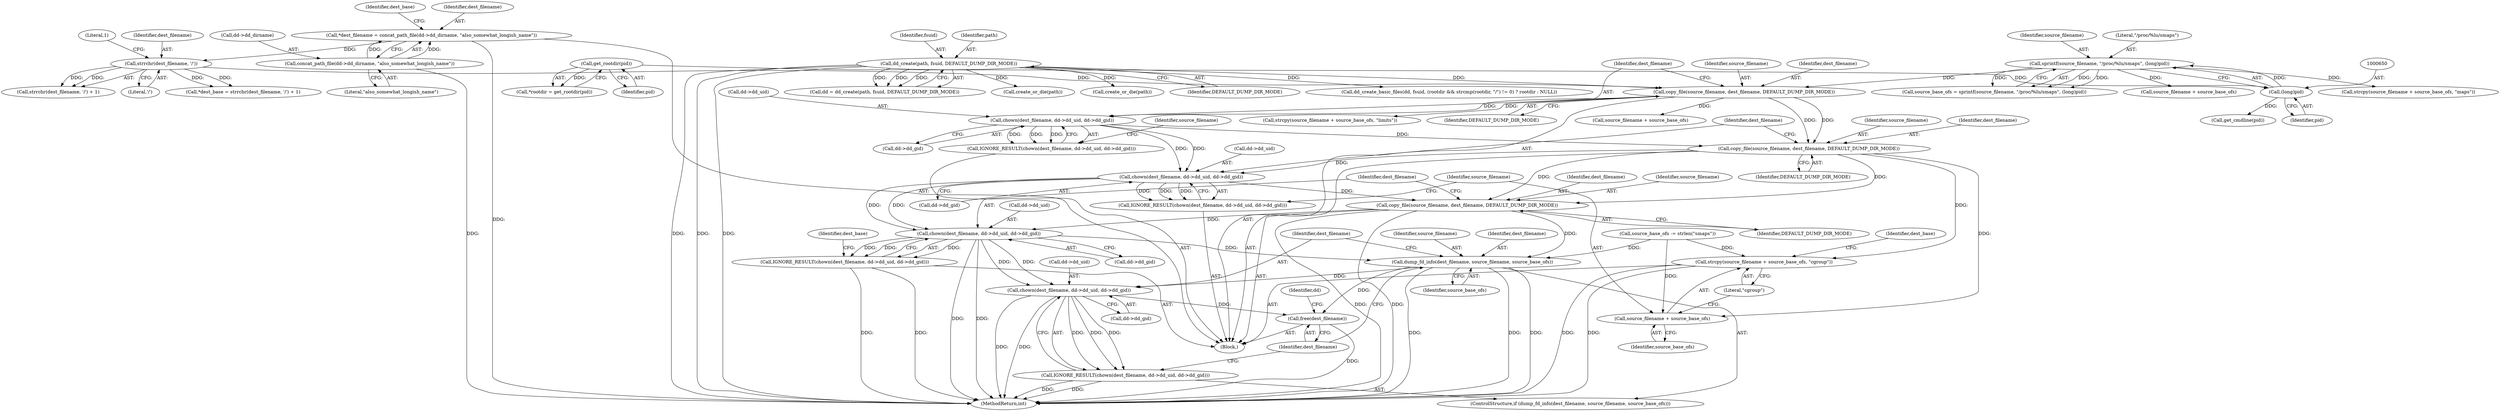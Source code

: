 digraph "0_abrt_80408e9e24a1c10f85fd969e1853e0f192157f92_0@API" {
"1000685" [label="(Call,chown(dest_filename, dd->dd_uid, dd->dd_gid))"];
"1000680" [label="(Call,copy_file(source_filename, dest_filename, DEFAULT_DUMP_DIR_MODE))"];
"1000646" [label="(Call,sprintf(source_filename, \"/proc/%lu/smaps\", (long)pid))"];
"1000649" [label="(Call,(long)pid)"];
"1000627" [label="(Call,get_rootdir(pid))"];
"1000668" [label="(Call,strrchr(dest_filename, '/'))"];
"1000657" [label="(Call,*dest_filename = concat_path_file(dd->dd_dirname, \"also_somewhat_longish_name\"))"];
"1000659" [label="(Call,concat_path_file(dd->dd_dirname, \"also_somewhat_longish_name\"))"];
"1000617" [label="(Call,dd_create(path, fsuid, DEFAULT_DUMP_DIR_MODE))"];
"1000684" [label="(Call,IGNORE_RESULT(chown(dest_filename, dd->dd_uid, dd->dd_gid)))"];
"1000701" [label="(Call,copy_file(source_filename, dest_filename, DEFAULT_DUMP_DIR_MODE))"];
"1000706" [label="(Call,chown(dest_filename, dd->dd_uid, dd->dd_gid))"];
"1000705" [label="(Call,IGNORE_RESULT(chown(dest_filename, dd->dd_uid, dd->dd_gid)))"];
"1000722" [label="(Call,copy_file(source_filename, dest_filename, DEFAULT_DUMP_DIR_MODE))"];
"1000727" [label="(Call,chown(dest_filename, dd->dd_uid, dd->dd_gid))"];
"1000726" [label="(Call,IGNORE_RESULT(chown(dest_filename, dd->dd_uid, dd->dd_gid)))"];
"1000739" [label="(Call,dump_fd_info(dest_filename, source_filename, source_base_ofs))"];
"1000744" [label="(Call,chown(dest_filename, dd->dd_uid, dd->dd_gid))"];
"1000743" [label="(Call,IGNORE_RESULT(chown(dest_filename, dd->dd_uid, dd->dd_gid)))"];
"1000752" [label="(Call,free(dest_filename))"];
"1000714" [label="(Call,strcpy(source_filename + source_base_ofs, \"cgroup\"))"];
"1000715" [label="(Call,source_filename + source_base_ofs)"];
"1000708" [label="(Call,dd->dd_uid)"];
"1000618" [label="(Identifier,path)"];
"1000726" [label="(Call,IGNORE_RESULT(chown(dest_filename, dd->dd_uid, dd->dd_gid)))"];
"1000695" [label="(Identifier,source_filename)"];
"1000753" [label="(Identifier,dest_filename)"];
"1000720" [label="(Identifier,dest_base)"];
"1000739" [label="(Call,dump_fd_info(dest_filename, source_filename, source_base_ofs))"];
"1000671" [label="(Literal,1)"];
"1000706" [label="(Call,chown(dest_filename, dd->dd_uid, dd->dd_gid))"];
"1000724" [label="(Identifier,dest_filename)"];
"1000672" [label="(Call,strcpy(source_filename + source_base_ofs, \"maps\"))"];
"1000693" [label="(Call,strcpy(source_filename + source_base_ofs, \"limits\"))"];
"1000648" [label="(Literal,\"/proc/%lu/smaps\")"];
"1000670" [label="(Literal,'/')"];
"1000646" [label="(Call,sprintf(source_filename, \"/proc/%lu/smaps\", (long)pid))"];
"1000701" [label="(Call,copy_file(source_filename, dest_filename, DEFAULT_DUMP_DIR_MODE))"];
"1000681" [label="(Identifier,source_filename)"];
"1000684" [label="(Call,IGNORE_RESULT(chown(dest_filename, dd->dd_uid, dd->dd_gid)))"];
"1000666" [label="(Identifier,dest_base)"];
"1000746" [label="(Call,dd->dd_uid)"];
"1000619" [label="(Identifier,fsuid)"];
"1000722" [label="(Call,copy_file(source_filename, dest_filename, DEFAULT_DUMP_DIR_MODE))"];
"1000714" [label="(Call,strcpy(source_filename + source_base_ofs, \"cgroup\"))"];
"1000716" [label="(Identifier,source_filename)"];
"1000667" [label="(Call,strrchr(dest_filename, '/') + 1)"];
"1000743" [label="(Call,IGNORE_RESULT(chown(dest_filename, dd->dd_uid, dd->dd_gid)))"];
"1000889" [label="(Call,create_or_die(path))"];
"1000687" [label="(Call,dd->dd_uid)"];
"1000855" [label="(Call,create_or_die(path))"];
"1000736" [label="(Identifier,dest_base)"];
"1000715" [label="(Call,source_filename + source_base_ofs)"];
"1000628" [label="(Identifier,pid)"];
"1000658" [label="(Identifier,dest_filename)"];
"1000729" [label="(Call,dd->dd_uid)"];
"1000740" [label="(Identifier,dest_filename)"];
"1000644" [label="(Call,source_base_ofs = sprintf(source_filename, \"/proc/%lu/smaps\", (long)pid))"];
"1000744" [label="(Call,chown(dest_filename, dd->dd_uid, dd->dd_gid))"];
"1000755" [label="(Identifier,dd)"];
"1000725" [label="(Identifier,DEFAULT_DUMP_DIR_MODE)"];
"1000620" [label="(Identifier,DEFAULT_DUMP_DIR_MODE)"];
"1000680" [label="(Call,copy_file(source_filename, dest_filename, DEFAULT_DUMP_DIR_MODE))"];
"1000683" [label="(Identifier,DEFAULT_DUMP_DIR_MODE)"];
"1000659" [label="(Call,concat_path_file(dd->dd_dirname, \"also_somewhat_longish_name\"))"];
"1000812" [label="(Call,get_cmdline(pid))"];
"1000738" [label="(ControlStructure,if (dump_fd_info(dest_filename, source_filename, source_base_ofs)))"];
"1000711" [label="(Call,dd->dd_gid)"];
"1000660" [label="(Call,dd->dd_dirname)"];
"1000673" [label="(Call,source_filename + source_base_ofs)"];
"1000704" [label="(Identifier,DEFAULT_DUMP_DIR_MODE)"];
"1000627" [label="(Call,get_rootdir(pid))"];
"1000617" [label="(Call,dd_create(path, fsuid, DEFAULT_DUMP_DIR_MODE))"];
"1000705" [label="(Call,IGNORE_RESULT(chown(dest_filename, dd->dd_uid, dd->dd_gid)))"];
"1000727" [label="(Call,chown(dest_filename, dd->dd_uid, dd->dd_gid))"];
"1000718" [label="(Literal,\"cgroup\")"];
"1000717" [label="(Identifier,source_base_ofs)"];
"1000702" [label="(Identifier,source_filename)"];
"1000652" [label="(Call,source_base_ofs -= strlen(\"smaps\"))"];
"1000741" [label="(Identifier,source_filename)"];
"1000668" [label="(Call,strrchr(dest_filename, '/'))"];
"1000703" [label="(Identifier,dest_filename)"];
"1000690" [label="(Call,dd->dd_gid)"];
"1000651" [label="(Identifier,pid)"];
"1000623" [label="(Block,)"];
"1000682" [label="(Identifier,dest_filename)"];
"1000707" [label="(Identifier,dest_filename)"];
"1000649" [label="(Call,(long)pid)"];
"1000629" [label="(Call,dd_create_basic_files(dd, fsuid, (rootdir && strcmp(rootdir, \"/\") != 0) ? rootdir : NULL))"];
"1000694" [label="(Call,source_filename + source_base_ofs)"];
"1001168" [label="(MethodReturn,int)"];
"1000685" [label="(Call,chown(dest_filename, dd->dd_uid, dd->dd_gid))"];
"1000732" [label="(Call,dd->dd_gid)"];
"1000657" [label="(Call,*dest_filename = concat_path_file(dd->dd_dirname, \"also_somewhat_longish_name\"))"];
"1000669" [label="(Identifier,dest_filename)"];
"1000686" [label="(Identifier,dest_filename)"];
"1000663" [label="(Literal,\"also_somewhat_longish_name\")"];
"1000625" [label="(Call,*rootdir = get_rootdir(pid))"];
"1000615" [label="(Call,dd = dd_create(path, fsuid, DEFAULT_DUMP_DIR_MODE))"];
"1000752" [label="(Call,free(dest_filename))"];
"1000749" [label="(Call,dd->dd_gid)"];
"1000723" [label="(Identifier,source_filename)"];
"1000742" [label="(Identifier,source_base_ofs)"];
"1000647" [label="(Identifier,source_filename)"];
"1000665" [label="(Call,*dest_base = strrchr(dest_filename, '/') + 1)"];
"1000745" [label="(Identifier,dest_filename)"];
"1000728" [label="(Identifier,dest_filename)"];
"1000685" -> "1000684"  [label="AST: "];
"1000685" -> "1000690"  [label="CFG: "];
"1000686" -> "1000685"  [label="AST: "];
"1000687" -> "1000685"  [label="AST: "];
"1000690" -> "1000685"  [label="AST: "];
"1000684" -> "1000685"  [label="CFG: "];
"1000685" -> "1000684"  [label="DDG: "];
"1000685" -> "1000684"  [label="DDG: "];
"1000685" -> "1000684"  [label="DDG: "];
"1000680" -> "1000685"  [label="DDG: "];
"1000685" -> "1000701"  [label="DDG: "];
"1000685" -> "1000706"  [label="DDG: "];
"1000685" -> "1000706"  [label="DDG: "];
"1000680" -> "1000623"  [label="AST: "];
"1000680" -> "1000683"  [label="CFG: "];
"1000681" -> "1000680"  [label="AST: "];
"1000682" -> "1000680"  [label="AST: "];
"1000683" -> "1000680"  [label="AST: "];
"1000686" -> "1000680"  [label="CFG: "];
"1000646" -> "1000680"  [label="DDG: "];
"1000668" -> "1000680"  [label="DDG: "];
"1000617" -> "1000680"  [label="DDG: "];
"1000680" -> "1000693"  [label="DDG: "];
"1000680" -> "1000694"  [label="DDG: "];
"1000680" -> "1000701"  [label="DDG: "];
"1000680" -> "1000701"  [label="DDG: "];
"1000646" -> "1000644"  [label="AST: "];
"1000646" -> "1000649"  [label="CFG: "];
"1000647" -> "1000646"  [label="AST: "];
"1000648" -> "1000646"  [label="AST: "];
"1000649" -> "1000646"  [label="AST: "];
"1000644" -> "1000646"  [label="CFG: "];
"1000646" -> "1000644"  [label="DDG: "];
"1000646" -> "1000644"  [label="DDG: "];
"1000646" -> "1000644"  [label="DDG: "];
"1000649" -> "1000646"  [label="DDG: "];
"1000646" -> "1000672"  [label="DDG: "];
"1000646" -> "1000673"  [label="DDG: "];
"1000649" -> "1000651"  [label="CFG: "];
"1000650" -> "1000649"  [label="AST: "];
"1000651" -> "1000649"  [label="AST: "];
"1000627" -> "1000649"  [label="DDG: "];
"1000649" -> "1000812"  [label="DDG: "];
"1000627" -> "1000625"  [label="AST: "];
"1000627" -> "1000628"  [label="CFG: "];
"1000628" -> "1000627"  [label="AST: "];
"1000625" -> "1000627"  [label="CFG: "];
"1000627" -> "1000625"  [label="DDG: "];
"1000668" -> "1000667"  [label="AST: "];
"1000668" -> "1000670"  [label="CFG: "];
"1000669" -> "1000668"  [label="AST: "];
"1000670" -> "1000668"  [label="AST: "];
"1000671" -> "1000668"  [label="CFG: "];
"1000668" -> "1000665"  [label="DDG: "];
"1000668" -> "1000665"  [label="DDG: "];
"1000668" -> "1000667"  [label="DDG: "];
"1000668" -> "1000667"  [label="DDG: "];
"1000657" -> "1000668"  [label="DDG: "];
"1000657" -> "1000623"  [label="AST: "];
"1000657" -> "1000659"  [label="CFG: "];
"1000658" -> "1000657"  [label="AST: "];
"1000659" -> "1000657"  [label="AST: "];
"1000666" -> "1000657"  [label="CFG: "];
"1000657" -> "1001168"  [label="DDG: "];
"1000659" -> "1000657"  [label="DDG: "];
"1000659" -> "1000657"  [label="DDG: "];
"1000659" -> "1000663"  [label="CFG: "];
"1000660" -> "1000659"  [label="AST: "];
"1000663" -> "1000659"  [label="AST: "];
"1000659" -> "1001168"  [label="DDG: "];
"1000617" -> "1000615"  [label="AST: "];
"1000617" -> "1000620"  [label="CFG: "];
"1000618" -> "1000617"  [label="AST: "];
"1000619" -> "1000617"  [label="AST: "];
"1000620" -> "1000617"  [label="AST: "];
"1000615" -> "1000617"  [label="CFG: "];
"1000617" -> "1001168"  [label="DDG: "];
"1000617" -> "1001168"  [label="DDG: "];
"1000617" -> "1001168"  [label="DDG: "];
"1000617" -> "1000615"  [label="DDG: "];
"1000617" -> "1000615"  [label="DDG: "];
"1000617" -> "1000615"  [label="DDG: "];
"1000617" -> "1000629"  [label="DDG: "];
"1000617" -> "1000855"  [label="DDG: "];
"1000617" -> "1000889"  [label="DDG: "];
"1000684" -> "1000623"  [label="AST: "];
"1000695" -> "1000684"  [label="CFG: "];
"1000701" -> "1000623"  [label="AST: "];
"1000701" -> "1000704"  [label="CFG: "];
"1000702" -> "1000701"  [label="AST: "];
"1000703" -> "1000701"  [label="AST: "];
"1000704" -> "1000701"  [label="AST: "];
"1000707" -> "1000701"  [label="CFG: "];
"1000701" -> "1000706"  [label="DDG: "];
"1000701" -> "1000714"  [label="DDG: "];
"1000701" -> "1000715"  [label="DDG: "];
"1000701" -> "1000722"  [label="DDG: "];
"1000701" -> "1000722"  [label="DDG: "];
"1000706" -> "1000705"  [label="AST: "];
"1000706" -> "1000711"  [label="CFG: "];
"1000707" -> "1000706"  [label="AST: "];
"1000708" -> "1000706"  [label="AST: "];
"1000711" -> "1000706"  [label="AST: "];
"1000705" -> "1000706"  [label="CFG: "];
"1000706" -> "1000705"  [label="DDG: "];
"1000706" -> "1000705"  [label="DDG: "];
"1000706" -> "1000705"  [label="DDG: "];
"1000706" -> "1000722"  [label="DDG: "];
"1000706" -> "1000727"  [label="DDG: "];
"1000706" -> "1000727"  [label="DDG: "];
"1000705" -> "1000623"  [label="AST: "];
"1000716" -> "1000705"  [label="CFG: "];
"1000722" -> "1000623"  [label="AST: "];
"1000722" -> "1000725"  [label="CFG: "];
"1000723" -> "1000722"  [label="AST: "];
"1000724" -> "1000722"  [label="AST: "];
"1000725" -> "1000722"  [label="AST: "];
"1000728" -> "1000722"  [label="CFG: "];
"1000722" -> "1001168"  [label="DDG: "];
"1000722" -> "1001168"  [label="DDG: "];
"1000722" -> "1000727"  [label="DDG: "];
"1000722" -> "1000739"  [label="DDG: "];
"1000727" -> "1000726"  [label="AST: "];
"1000727" -> "1000732"  [label="CFG: "];
"1000728" -> "1000727"  [label="AST: "];
"1000729" -> "1000727"  [label="AST: "];
"1000732" -> "1000727"  [label="AST: "];
"1000726" -> "1000727"  [label="CFG: "];
"1000727" -> "1001168"  [label="DDG: "];
"1000727" -> "1001168"  [label="DDG: "];
"1000727" -> "1000726"  [label="DDG: "];
"1000727" -> "1000726"  [label="DDG: "];
"1000727" -> "1000726"  [label="DDG: "];
"1000727" -> "1000739"  [label="DDG: "];
"1000727" -> "1000744"  [label="DDG: "];
"1000727" -> "1000744"  [label="DDG: "];
"1000726" -> "1000623"  [label="AST: "];
"1000736" -> "1000726"  [label="CFG: "];
"1000726" -> "1001168"  [label="DDG: "];
"1000726" -> "1001168"  [label="DDG: "];
"1000739" -> "1000738"  [label="AST: "];
"1000739" -> "1000742"  [label="CFG: "];
"1000740" -> "1000739"  [label="AST: "];
"1000741" -> "1000739"  [label="AST: "];
"1000742" -> "1000739"  [label="AST: "];
"1000745" -> "1000739"  [label="CFG: "];
"1000753" -> "1000739"  [label="CFG: "];
"1000739" -> "1001168"  [label="DDG: "];
"1000739" -> "1001168"  [label="DDG: "];
"1000739" -> "1001168"  [label="DDG: "];
"1000652" -> "1000739"  [label="DDG: "];
"1000739" -> "1000744"  [label="DDG: "];
"1000739" -> "1000752"  [label="DDG: "];
"1000744" -> "1000743"  [label="AST: "];
"1000744" -> "1000749"  [label="CFG: "];
"1000745" -> "1000744"  [label="AST: "];
"1000746" -> "1000744"  [label="AST: "];
"1000749" -> "1000744"  [label="AST: "];
"1000743" -> "1000744"  [label="CFG: "];
"1000744" -> "1001168"  [label="DDG: "];
"1000744" -> "1001168"  [label="DDG: "];
"1000744" -> "1000743"  [label="DDG: "];
"1000744" -> "1000743"  [label="DDG: "];
"1000744" -> "1000743"  [label="DDG: "];
"1000744" -> "1000752"  [label="DDG: "];
"1000743" -> "1000738"  [label="AST: "];
"1000753" -> "1000743"  [label="CFG: "];
"1000743" -> "1001168"  [label="DDG: "];
"1000743" -> "1001168"  [label="DDG: "];
"1000752" -> "1000623"  [label="AST: "];
"1000752" -> "1000753"  [label="CFG: "];
"1000753" -> "1000752"  [label="AST: "];
"1000755" -> "1000752"  [label="CFG: "];
"1000752" -> "1001168"  [label="DDG: "];
"1000714" -> "1000623"  [label="AST: "];
"1000714" -> "1000718"  [label="CFG: "];
"1000715" -> "1000714"  [label="AST: "];
"1000718" -> "1000714"  [label="AST: "];
"1000720" -> "1000714"  [label="CFG: "];
"1000714" -> "1001168"  [label="DDG: "];
"1000714" -> "1001168"  [label="DDG: "];
"1000652" -> "1000714"  [label="DDG: "];
"1000715" -> "1000717"  [label="CFG: "];
"1000716" -> "1000715"  [label="AST: "];
"1000717" -> "1000715"  [label="AST: "];
"1000718" -> "1000715"  [label="CFG: "];
"1000652" -> "1000715"  [label="DDG: "];
}
